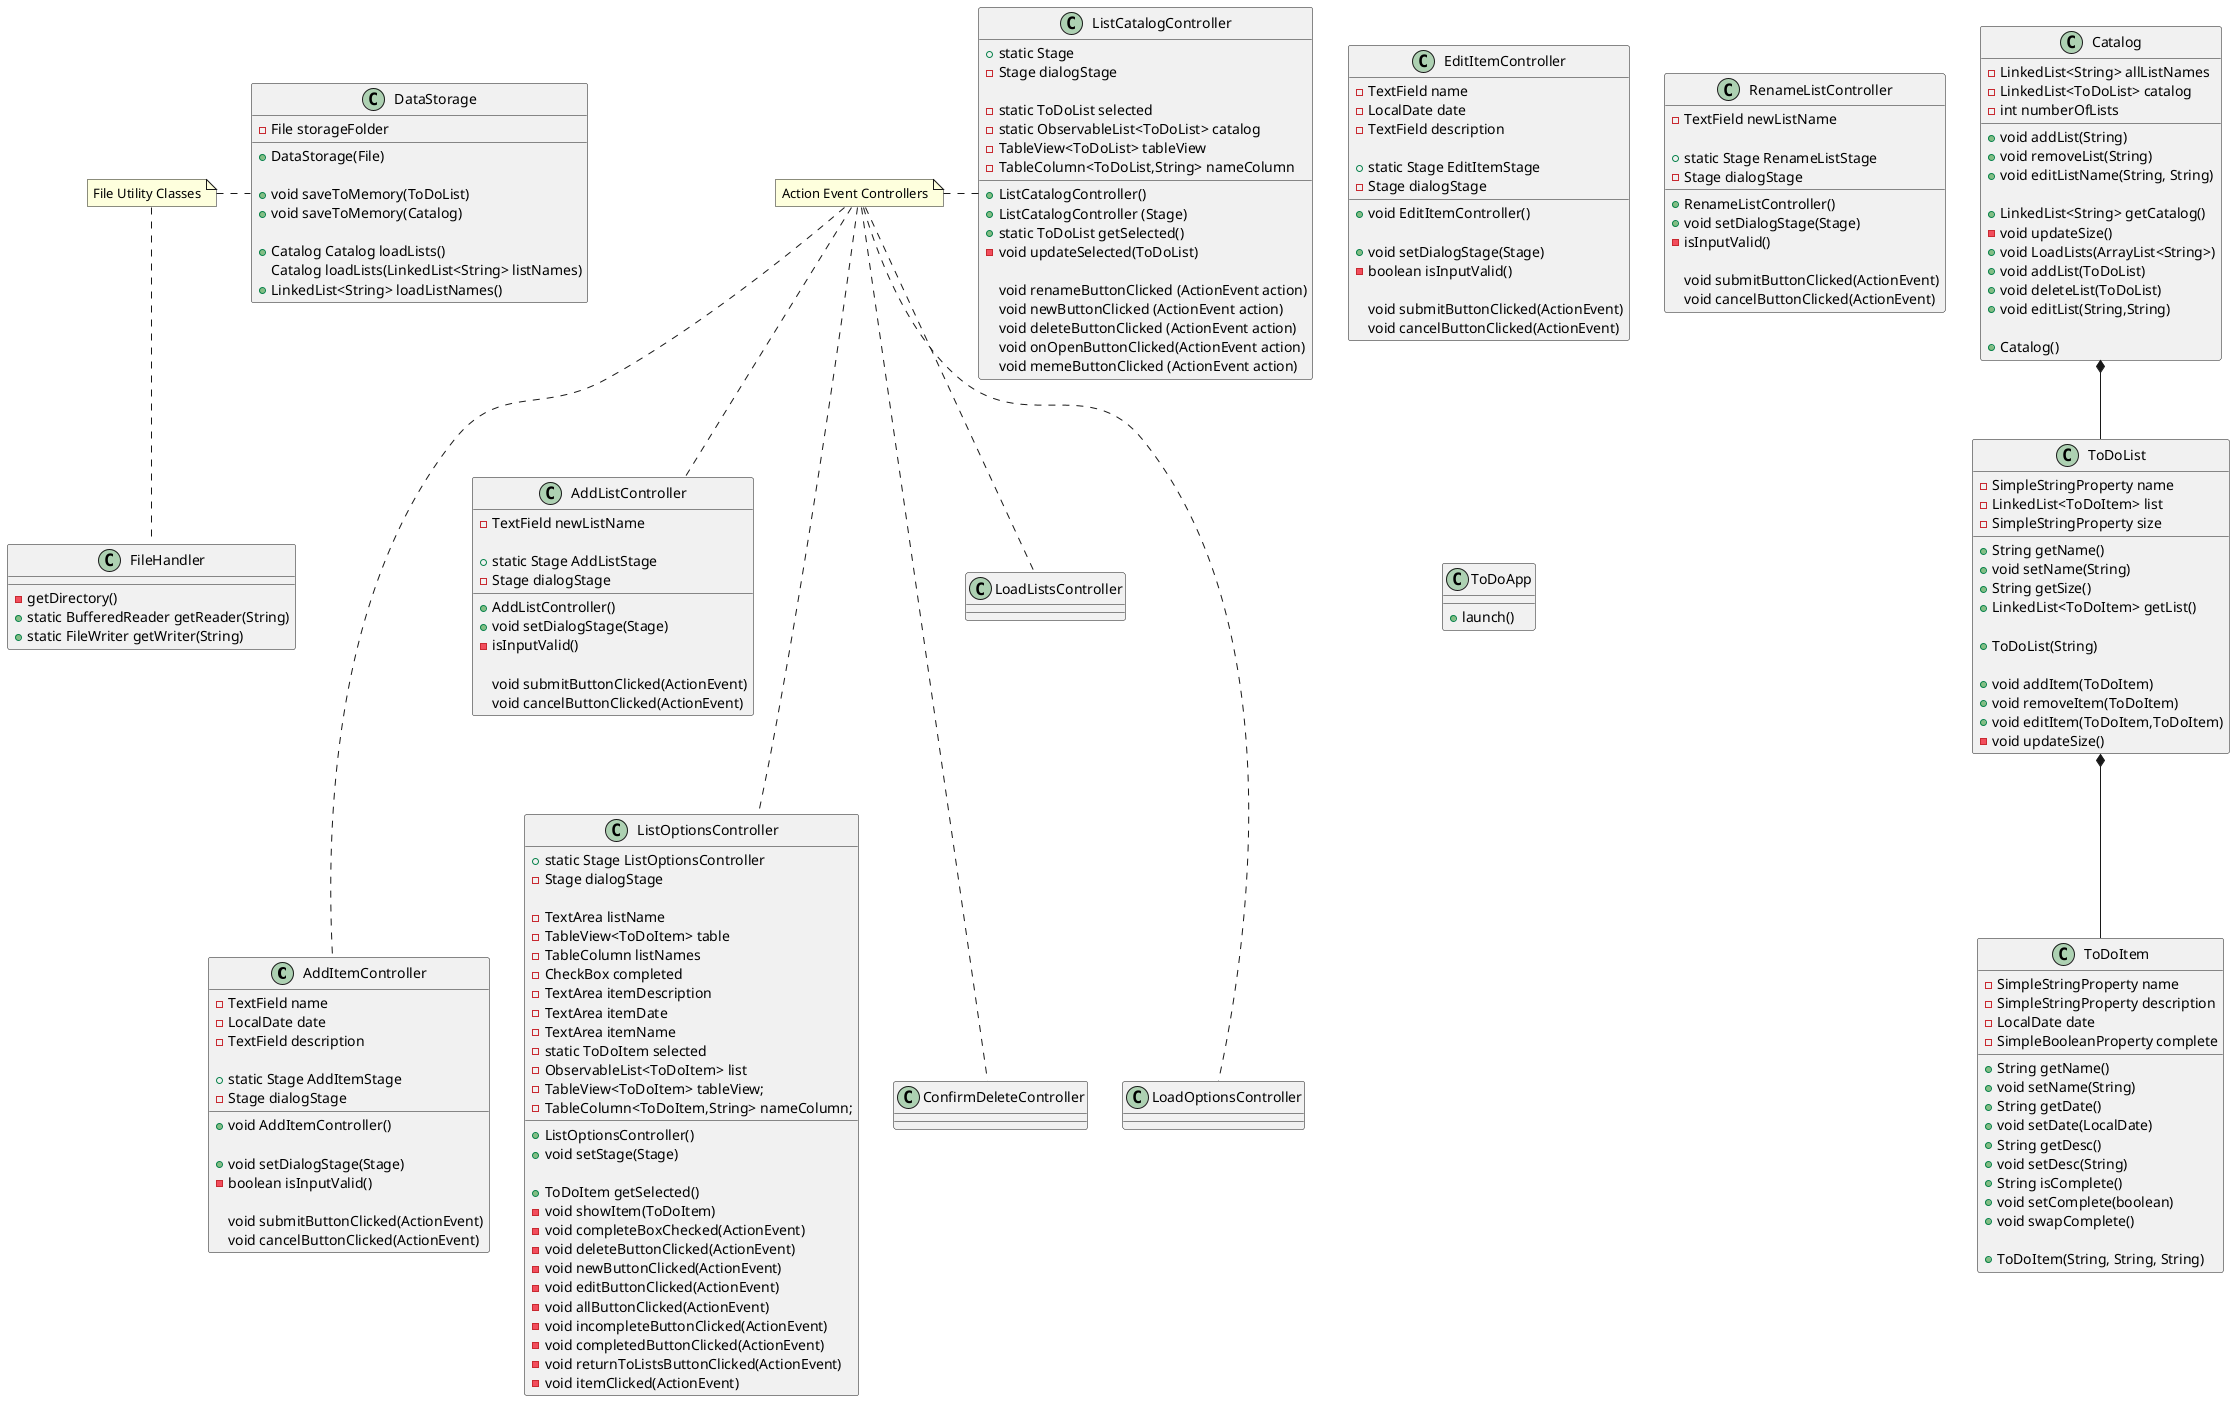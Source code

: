 @startuml
'https://plantuml.com/class-diagram

class AddItemController {
-TextField name
-LocalDate date
-TextField description

+static Stage AddItemStage
-Stage dialogStage

+void AddItemController()

+void setDialogStage(Stage)
-boolean isInputValid()

void submitButtonClicked(ActionEvent)
void cancelButtonClicked(ActionEvent)
}

class EditItemController {
-TextField name
-LocalDate date
-TextField description

+static Stage EditItemStage
-Stage dialogStage

+void EditItemController()

+void setDialogStage(Stage)
-boolean isInputValid()

void submitButtonClicked(ActionEvent)
void cancelButtonClicked(ActionEvent)
}

class AddListController {
-TextField newListName

+static Stage AddListStage
-Stage dialogStage

+AddListController()
+void setDialogStage(Stage)
-isInputValid()

void submitButtonClicked(ActionEvent)
void cancelButtonClicked(ActionEvent)
}

class RenameListController {
-TextField newListName

+static Stage RenameListStage
-Stage dialogStage

+RenameListController()
+void setDialogStage(Stage)
-isInputValid()

void submitButtonClicked(ActionEvent)
void cancelButtonClicked(ActionEvent)
}

class ListCatalogController {
	+static Stage
	-Stage dialogStage

	-static ToDoList selected
	-static ObservableList<ToDoList> catalog
    -TableView<ToDoList> tableView
    -TableColumn<ToDoList,String> nameColumn

	+ListCatalogController()
	+ListCatalogController (Stage)
	+static ToDoList getSelected()
	-void updateSelected(ToDoList)

	void renameButtonClicked (ActionEvent action)
	void newButtonClicked (ActionEvent action)
	void deleteButtonClicked (ActionEvent action)
	void onOpenButtonClicked(ActionEvent action)
	void memeButtonClicked (ActionEvent action)
}

class ListOptionsController {
+static Stage ListOptionsController
-Stage dialogStage

-TextArea listName
-TableView<ToDoItem> table
-TableColumn listNames
-CheckBox completed
-TextArea itemDescription
-TextArea itemDate
-TextArea itemName
-static ToDoItem selected
-ObservableList<ToDoItem> list
-TableView<ToDoItem> tableView;
-TableColumn<ToDoItem,String> nameColumn;

+ListOptionsController()
+void setStage(Stage)

+ToDoItem getSelected()
-void showItem(ToDoItem)
-void completeBoxChecked(ActionEvent)
-void deleteButtonClicked(ActionEvent)
-void newButtonClicked(ActionEvent)
-void editButtonClicked(ActionEvent)
-void allButtonClicked(ActionEvent)
-void incompleteButtonClicked(ActionEvent)
-void completedButtonClicked(ActionEvent)
-void returnToListsButtonClicked(ActionEvent)
-void itemClicked(ActionEvent)
}

class ToDoItem {
-SimpleStringProperty name
-SimpleStringProperty description
-LocalDate date
-SimpleBooleanProperty complete

+String getName()
+void setName(String)
+String getDate()
+void setDate(LocalDate)
+String getDesc()
+void setDesc(String)
+String isComplete()
+void setComplete(boolean)
+void swapComplete()

+ToDoItem(String, String, String)
}

class ToDoList {
-SimpleStringProperty name
-LinkedList<ToDoItem> list
-SimpleStringProperty size

+String getName()
+void setName(String)
+String getSize()
+LinkedList<ToDoItem> getList()

+ToDoList(String)

+void addItem(ToDoItem)
+void removeItem(ToDoItem)
+void editItem(ToDoItem,ToDoItem)
-void updateSize()
}

class Catalog {
-LinkedList<String> allListNames
-LinkedList<ToDoList> catalog
-int numberOfLists

+void addList(String)
+void removeList(String)
+void editListName(String, String)

+LinkedList<String> getCatalog()
-void updateSize()
+void LoadLists(ArrayList<String>)
+void addList(ToDoList)
+void deleteList(ToDoList)
+void editList(String,String)

+Catalog()
}

class ToDoApp {
+launch()
}

class DataStorage {
-File storageFolder

+DataStorage(File)

+void saveToMemory(ToDoList)
+void saveToMemory(Catalog)

+Catalog Catalog loadLists()
Catalog loadLists(LinkedList<String> listNames)
+LinkedList<String> loadListNames()
}

class FileHandler {
-getDirectory()
+static BufferedReader getReader(String)
+static FileWriter getWriter(String)
}

Catalog *-- ToDoList
ToDoList *-- ToDoItem

note "File Utility Classes" as n1
n1 . DataStorage
n1 .. FileHandler

note "Action Event Controllers" as n2
n2 .-. AddItemController
n2 .. AddListController
n2 .-. ConfirmDeleteController
n2 . ListCatalogController
n2 .-. ListOptionsController
n2 .. LoadListsController
n2 .-. LoadOptionsController

@enduml